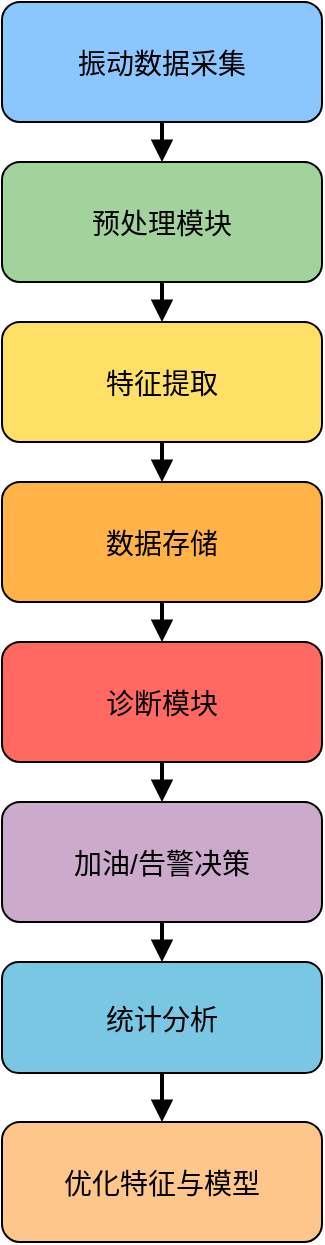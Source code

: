 <mxfile version="28.2.0">
  <diagram name="振动润滑异常诊断流程图" id="flowchart1">
    <mxGraphModel dx="1546" dy="828" grid="1" gridSize="10" guides="1" tooltips="1" connect="1" arrows="1" fold="1" page="1" pageScale="1" pageWidth="827" pageHeight="1169" math="0" shadow="0">
      <root>
        <mxCell id="0" />
        <mxCell id="1" parent="0" />
        <mxCell id="2" value="振动数据采集" style="rounded=1;fillColor=#8CC6FF;fontSize=14;fontColor=#000000;" parent="1" vertex="1">
          <mxGeometry x="40" y="40" width="160" height="60" as="geometry" />
        </mxCell>
        <mxCell id="3" value="预处理模块" style="rounded=1;fillColor=#A2D39C;fontSize=14;fontColor=#000000;" parent="1" vertex="1">
          <mxGeometry x="40" y="120" width="160" height="60" as="geometry" />
        </mxCell>
        <mxCell id="4" value="特征提取" style="rounded=1;fillColor=#FFE066;fontSize=14;fontColor=#000000;" parent="1" vertex="1">
          <mxGeometry x="40" y="200" width="160" height="60" as="geometry" />
        </mxCell>
        <mxCell id="5" value="数据存储" style="rounded=1;fillColor=#FFB347;fontSize=14;fontColor=#000000;" parent="1" vertex="1">
          <mxGeometry x="40" y="280" width="160" height="60" as="geometry" />
        </mxCell>
        <mxCell id="6" value="诊断模块" style="rounded=1;fillColor=#FF6961;fontSize=14;fontColor=#000000;" parent="1" vertex="1">
          <mxGeometry x="40" y="360" width="160" height="60" as="geometry" />
        </mxCell>
        <mxCell id="7" value="加油/告警决策" style="rounded=1;fillColor=#CBAACB;fontSize=14;fontColor=#000000;" parent="1" vertex="1">
          <mxGeometry x="40" y="440" width="160" height="60" as="geometry" />
        </mxCell>
        <mxCell id="8" value="统计分析" style="rounded=1;fillColor=#79C7E3;fontSize=14;fontColor=#000000;" parent="1" vertex="1">
          <mxGeometry x="40" y="520" width="160" height="55.5" as="geometry" />
        </mxCell>
        <mxCell id="9" value="优化特征与模型" style="rounded=1;fillColor=#FDC68A;fontSize=14;fontColor=#000000;" parent="1" vertex="1">
          <mxGeometry x="40" y="600" width="160" height="60" as="geometry" />
        </mxCell>
        <mxCell id="10" style="edgeStyle=orthogonalEdgeStyle;endArrow=block;strokeWidth=2;" parent="1" source="2" target="3" edge="1">
          <mxGeometry relative="1" as="geometry" />
        </mxCell>
        <mxCell id="11" style="edgeStyle=orthogonalEdgeStyle;endArrow=block;strokeWidth=2;" parent="1" source="3" target="4" edge="1">
          <mxGeometry relative="1" as="geometry" />
        </mxCell>
        <mxCell id="12" style="edgeStyle=orthogonalEdgeStyle;endArrow=block;strokeWidth=2;" parent="1" source="4" target="5" edge="1">
          <mxGeometry relative="1" as="geometry" />
        </mxCell>
        <mxCell id="13" style="edgeStyle=orthogonalEdgeStyle;endArrow=block;strokeWidth=2;" parent="1" source="5" target="6" edge="1">
          <mxGeometry relative="1" as="geometry" />
        </mxCell>
        <mxCell id="14" style="edgeStyle=orthogonalEdgeStyle;endArrow=block;strokeWidth=2;" parent="1" source="6" target="7" edge="1">
          <mxGeometry relative="1" as="geometry" />
        </mxCell>
        <mxCell id="15" style="edgeStyle=orthogonalEdgeStyle;endArrow=block;strokeWidth=2;" parent="1" source="7" target="8" edge="1">
          <mxGeometry relative="1" as="geometry" />
        </mxCell>
        <mxCell id="16" style="edgeStyle=orthogonalEdgeStyle;endArrow=block;strokeWidth=2;" parent="1" source="8" target="9" edge="1">
          <mxGeometry relative="1" as="geometry" />
        </mxCell>
      </root>
    </mxGraphModel>
  </diagram>
</mxfile>
